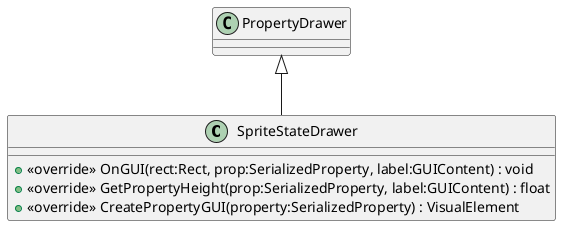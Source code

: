 @startuml
class SpriteStateDrawer {
    + <<override>> OnGUI(rect:Rect, prop:SerializedProperty, label:GUIContent) : void
    + <<override>> GetPropertyHeight(prop:SerializedProperty, label:GUIContent) : float
    + <<override>> CreatePropertyGUI(property:SerializedProperty) : VisualElement
}
PropertyDrawer <|-- SpriteStateDrawer
@enduml
